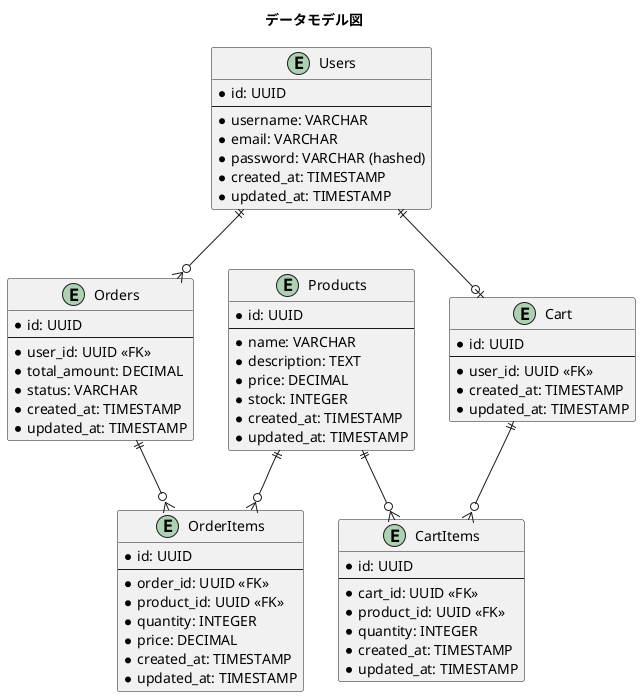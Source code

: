 @startuml
title データモデル図

entity "Users" as users {
    * id: UUID
    --
    * username: VARCHAR
    * email: VARCHAR
    * password: VARCHAR (hashed)
    * created_at: TIMESTAMP
    * updated_at: TIMESTAMP
}

entity "Products" as products {
    * id: UUID
    --
    * name: VARCHAR
    * description: TEXT
    * price: DECIMAL
    * stock: INTEGER
    * created_at: TIMESTAMP
    * updated_at: TIMESTAMP
}

entity "Orders" as orders {
    * id: UUID
    --
    * user_id: UUID <<FK>>
    * total_amount: DECIMAL
    * status: VARCHAR
    * created_at: TIMESTAMP
    * updated_at: TIMESTAMP
}

entity "OrderItems" as order_items {
    * id: UUID
    --
    * order_id: UUID <<FK>>
    * product_id: UUID <<FK>>
    * quantity: INTEGER
    * price: DECIMAL
    * created_at: TIMESTAMP
    * updated_at: TIMESTAMP
}

entity "Cart" as cart {
    * id: UUID
    --
    * user_id: UUID <<FK>>
    * created_at: TIMESTAMP
    * updated_at: TIMESTAMP
}

entity "CartItems" as cart_items {
    * id: UUID
    --
    * cart_id: UUID <<FK>>
    * product_id: UUID <<FK>>
    * quantity: INTEGER
    * created_at: TIMESTAMP
    * updated_at: TIMESTAMP
}

users ||--o{ orders
orders ||--o{ order_items
products ||--o{ order_items
users ||--o| cart
cart ||--o{ cart_items
products ||--o{ cart_items

@enduml